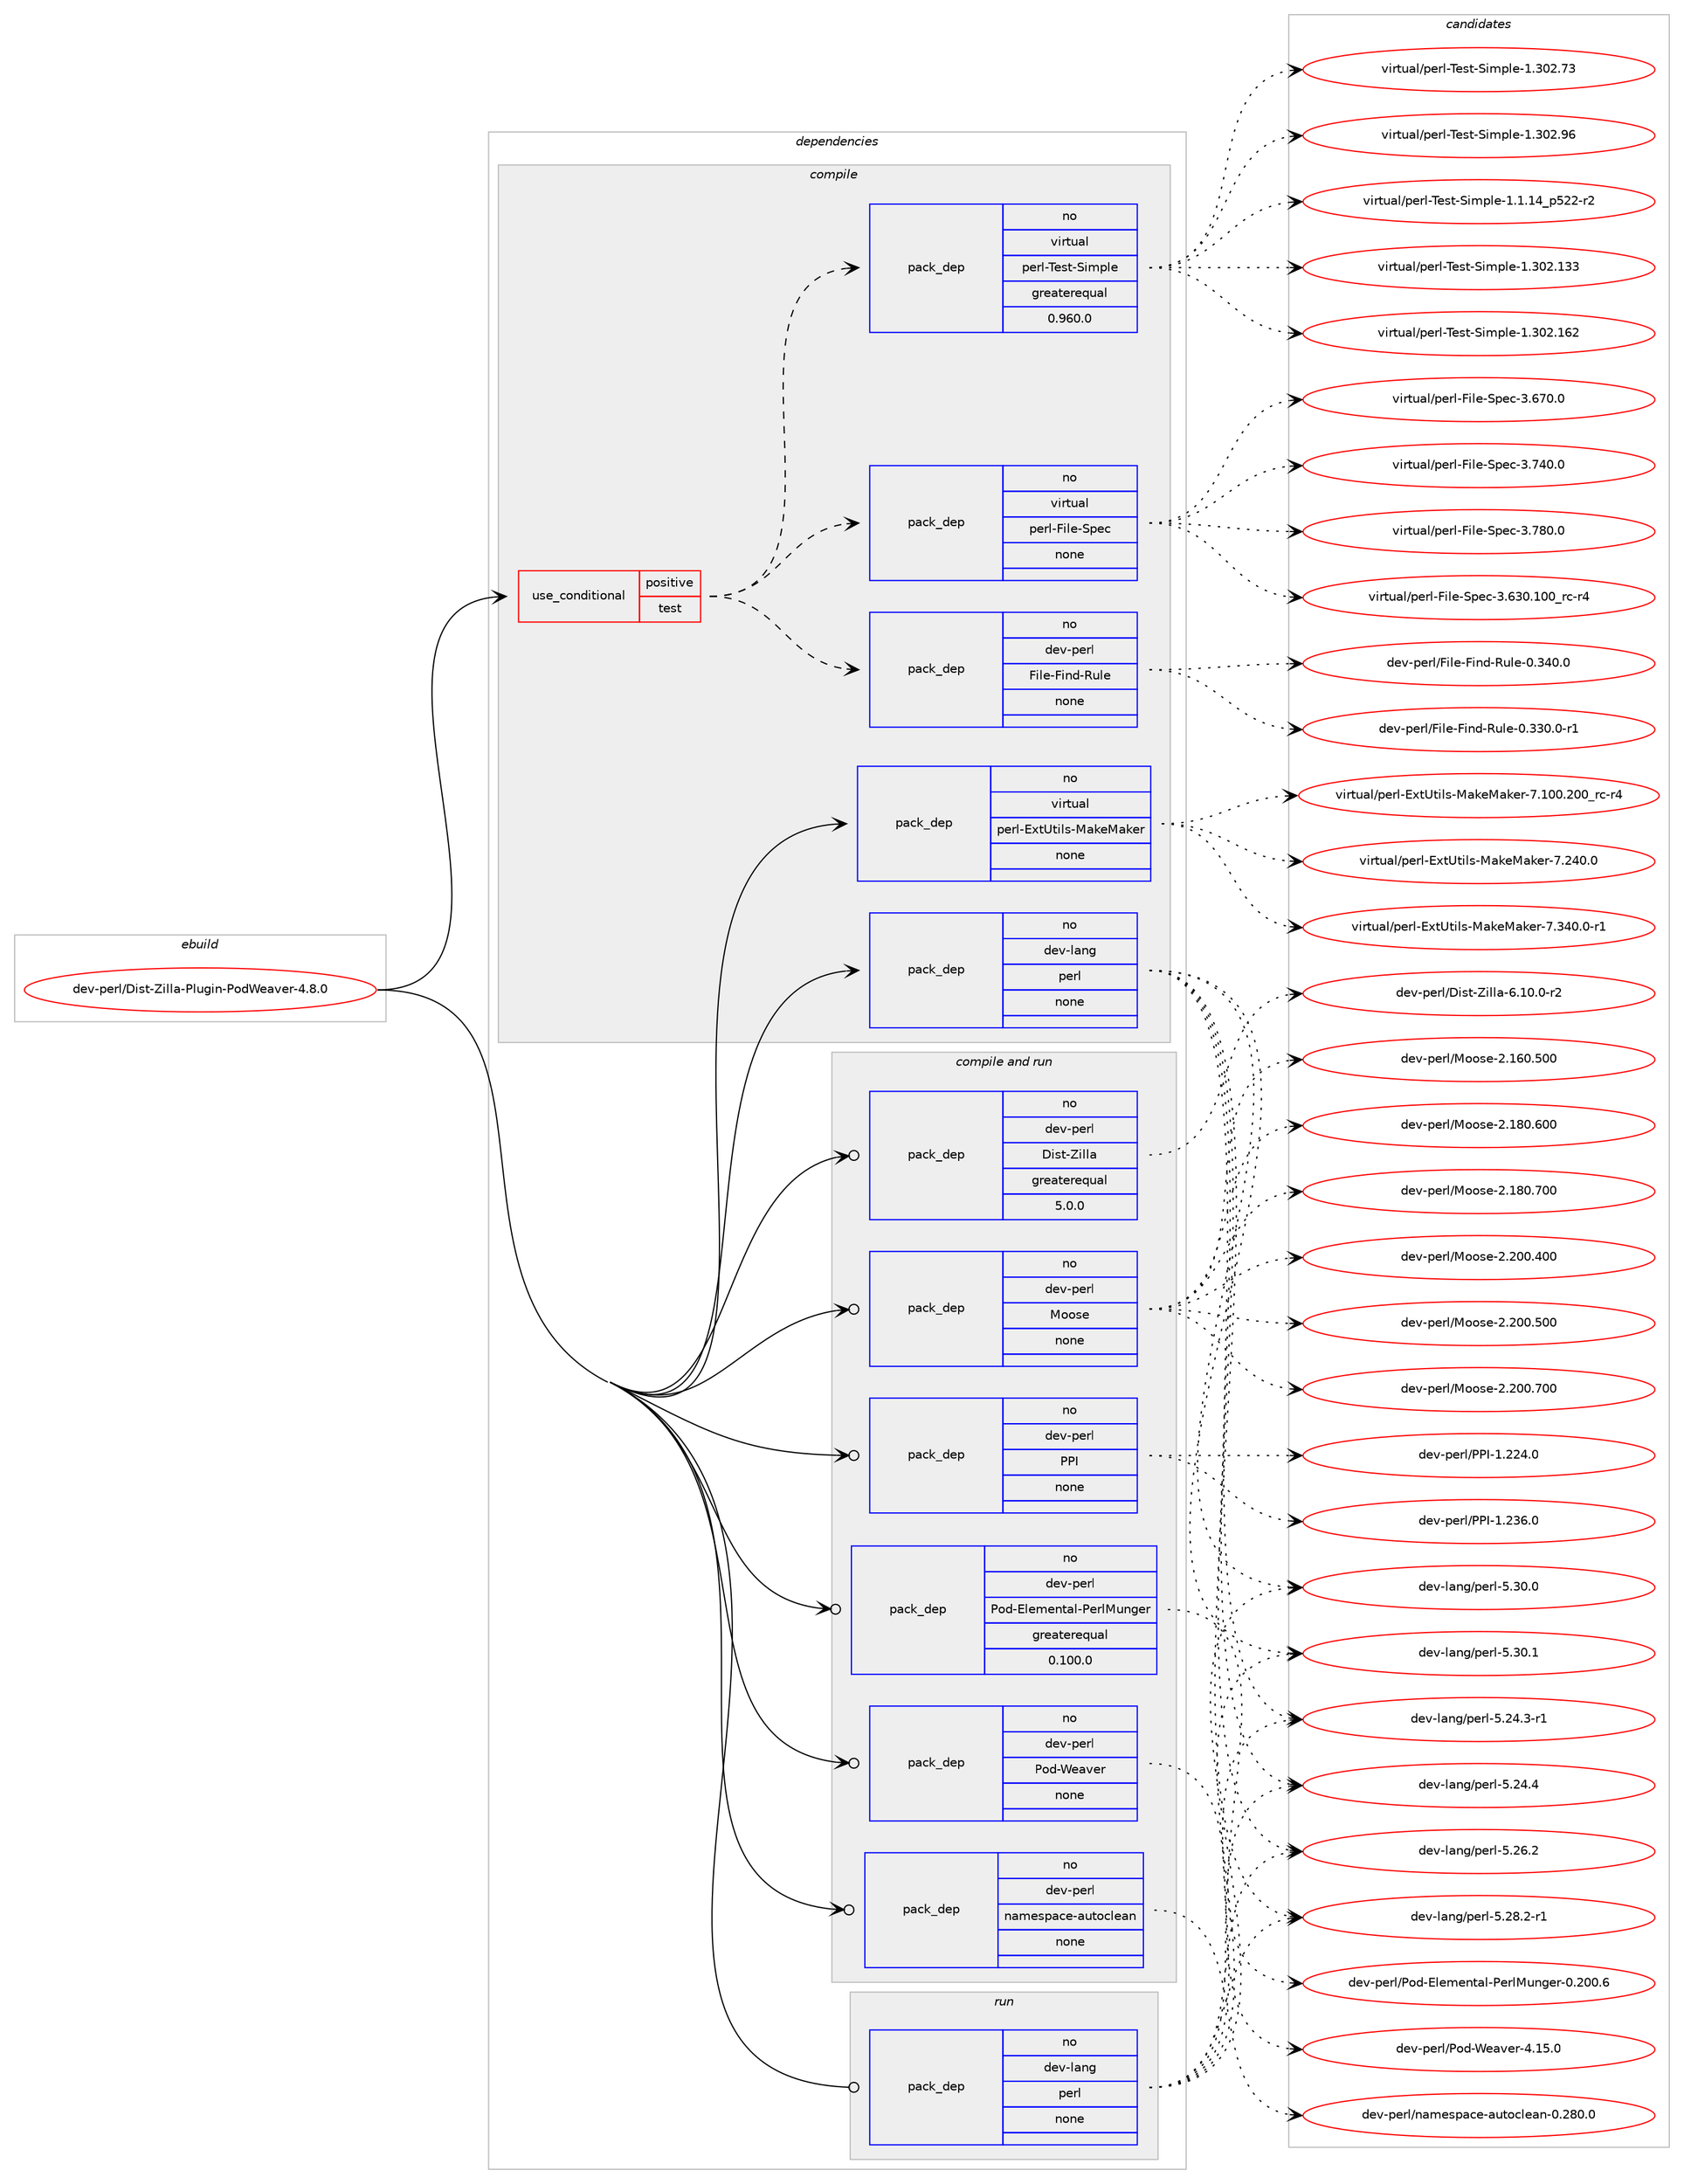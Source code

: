 digraph prolog {

# *************
# Graph options
# *************

newrank=true;
concentrate=true;
compound=true;
graph [rankdir=LR,fontname=Helvetica,fontsize=10,ranksep=1.5];#, ranksep=2.5, nodesep=0.2];
edge  [arrowhead=vee];
node  [fontname=Helvetica,fontsize=10];

# **********
# The ebuild
# **********

subgraph cluster_leftcol {
color=gray;
rank=same;
label=<<i>ebuild</i>>;
id [label="dev-perl/Dist-Zilla-Plugin-PodWeaver-4.8.0", color=red, width=4, href="../dev-perl/Dist-Zilla-Plugin-PodWeaver-4.8.0.svg"];
}

# ****************
# The dependencies
# ****************

subgraph cluster_midcol {
color=gray;
label=<<i>dependencies</i>>;
subgraph cluster_compile {
fillcolor="#eeeeee";
style=filled;
label=<<i>compile</i>>;
subgraph cond133569 {
dependency577108 [label=<<TABLE BORDER="0" CELLBORDER="1" CELLSPACING="0" CELLPADDING="4"><TR><TD ROWSPAN="3" CELLPADDING="10">use_conditional</TD></TR><TR><TD>positive</TD></TR><TR><TD>test</TD></TR></TABLE>>, shape=none, color=red];
subgraph pack431896 {
dependency577109 [label=<<TABLE BORDER="0" CELLBORDER="1" CELLSPACING="0" CELLPADDING="4" WIDTH="220"><TR><TD ROWSPAN="6" CELLPADDING="30">pack_dep</TD></TR><TR><TD WIDTH="110">no</TD></TR><TR><TD>dev-perl</TD></TR><TR><TD>File-Find-Rule</TD></TR><TR><TD>none</TD></TR><TR><TD></TD></TR></TABLE>>, shape=none, color=blue];
}
dependency577108:e -> dependency577109:w [weight=20,style="dashed",arrowhead="vee"];
subgraph pack431897 {
dependency577110 [label=<<TABLE BORDER="0" CELLBORDER="1" CELLSPACING="0" CELLPADDING="4" WIDTH="220"><TR><TD ROWSPAN="6" CELLPADDING="30">pack_dep</TD></TR><TR><TD WIDTH="110">no</TD></TR><TR><TD>virtual</TD></TR><TR><TD>perl-File-Spec</TD></TR><TR><TD>none</TD></TR><TR><TD></TD></TR></TABLE>>, shape=none, color=blue];
}
dependency577108:e -> dependency577110:w [weight=20,style="dashed",arrowhead="vee"];
subgraph pack431898 {
dependency577111 [label=<<TABLE BORDER="0" CELLBORDER="1" CELLSPACING="0" CELLPADDING="4" WIDTH="220"><TR><TD ROWSPAN="6" CELLPADDING="30">pack_dep</TD></TR><TR><TD WIDTH="110">no</TD></TR><TR><TD>virtual</TD></TR><TR><TD>perl-Test-Simple</TD></TR><TR><TD>greaterequal</TD></TR><TR><TD>0.960.0</TD></TR></TABLE>>, shape=none, color=blue];
}
dependency577108:e -> dependency577111:w [weight=20,style="dashed",arrowhead="vee"];
}
id:e -> dependency577108:w [weight=20,style="solid",arrowhead="vee"];
subgraph pack431899 {
dependency577112 [label=<<TABLE BORDER="0" CELLBORDER="1" CELLSPACING="0" CELLPADDING="4" WIDTH="220"><TR><TD ROWSPAN="6" CELLPADDING="30">pack_dep</TD></TR><TR><TD WIDTH="110">no</TD></TR><TR><TD>dev-lang</TD></TR><TR><TD>perl</TD></TR><TR><TD>none</TD></TR><TR><TD></TD></TR></TABLE>>, shape=none, color=blue];
}
id:e -> dependency577112:w [weight=20,style="solid",arrowhead="vee"];
subgraph pack431900 {
dependency577113 [label=<<TABLE BORDER="0" CELLBORDER="1" CELLSPACING="0" CELLPADDING="4" WIDTH="220"><TR><TD ROWSPAN="6" CELLPADDING="30">pack_dep</TD></TR><TR><TD WIDTH="110">no</TD></TR><TR><TD>virtual</TD></TR><TR><TD>perl-ExtUtils-MakeMaker</TD></TR><TR><TD>none</TD></TR><TR><TD></TD></TR></TABLE>>, shape=none, color=blue];
}
id:e -> dependency577113:w [weight=20,style="solid",arrowhead="vee"];
}
subgraph cluster_compileandrun {
fillcolor="#eeeeee";
style=filled;
label=<<i>compile and run</i>>;
subgraph pack431901 {
dependency577114 [label=<<TABLE BORDER="0" CELLBORDER="1" CELLSPACING="0" CELLPADDING="4" WIDTH="220"><TR><TD ROWSPAN="6" CELLPADDING="30">pack_dep</TD></TR><TR><TD WIDTH="110">no</TD></TR><TR><TD>dev-perl</TD></TR><TR><TD>Dist-Zilla</TD></TR><TR><TD>greaterequal</TD></TR><TR><TD>5.0.0</TD></TR></TABLE>>, shape=none, color=blue];
}
id:e -> dependency577114:w [weight=20,style="solid",arrowhead="odotvee"];
subgraph pack431902 {
dependency577115 [label=<<TABLE BORDER="0" CELLBORDER="1" CELLSPACING="0" CELLPADDING="4" WIDTH="220"><TR><TD ROWSPAN="6" CELLPADDING="30">pack_dep</TD></TR><TR><TD WIDTH="110">no</TD></TR><TR><TD>dev-perl</TD></TR><TR><TD>Moose</TD></TR><TR><TD>none</TD></TR><TR><TD></TD></TR></TABLE>>, shape=none, color=blue];
}
id:e -> dependency577115:w [weight=20,style="solid",arrowhead="odotvee"];
subgraph pack431903 {
dependency577116 [label=<<TABLE BORDER="0" CELLBORDER="1" CELLSPACING="0" CELLPADDING="4" WIDTH="220"><TR><TD ROWSPAN="6" CELLPADDING="30">pack_dep</TD></TR><TR><TD WIDTH="110">no</TD></TR><TR><TD>dev-perl</TD></TR><TR><TD>PPI</TD></TR><TR><TD>none</TD></TR><TR><TD></TD></TR></TABLE>>, shape=none, color=blue];
}
id:e -> dependency577116:w [weight=20,style="solid",arrowhead="odotvee"];
subgraph pack431904 {
dependency577117 [label=<<TABLE BORDER="0" CELLBORDER="1" CELLSPACING="0" CELLPADDING="4" WIDTH="220"><TR><TD ROWSPAN="6" CELLPADDING="30">pack_dep</TD></TR><TR><TD WIDTH="110">no</TD></TR><TR><TD>dev-perl</TD></TR><TR><TD>Pod-Elemental-PerlMunger</TD></TR><TR><TD>greaterequal</TD></TR><TR><TD>0.100.0</TD></TR></TABLE>>, shape=none, color=blue];
}
id:e -> dependency577117:w [weight=20,style="solid",arrowhead="odotvee"];
subgraph pack431905 {
dependency577118 [label=<<TABLE BORDER="0" CELLBORDER="1" CELLSPACING="0" CELLPADDING="4" WIDTH="220"><TR><TD ROWSPAN="6" CELLPADDING="30">pack_dep</TD></TR><TR><TD WIDTH="110">no</TD></TR><TR><TD>dev-perl</TD></TR><TR><TD>Pod-Weaver</TD></TR><TR><TD>none</TD></TR><TR><TD></TD></TR></TABLE>>, shape=none, color=blue];
}
id:e -> dependency577118:w [weight=20,style="solid",arrowhead="odotvee"];
subgraph pack431906 {
dependency577119 [label=<<TABLE BORDER="0" CELLBORDER="1" CELLSPACING="0" CELLPADDING="4" WIDTH="220"><TR><TD ROWSPAN="6" CELLPADDING="30">pack_dep</TD></TR><TR><TD WIDTH="110">no</TD></TR><TR><TD>dev-perl</TD></TR><TR><TD>namespace-autoclean</TD></TR><TR><TD>none</TD></TR><TR><TD></TD></TR></TABLE>>, shape=none, color=blue];
}
id:e -> dependency577119:w [weight=20,style="solid",arrowhead="odotvee"];
}
subgraph cluster_run {
fillcolor="#eeeeee";
style=filled;
label=<<i>run</i>>;
subgraph pack431907 {
dependency577120 [label=<<TABLE BORDER="0" CELLBORDER="1" CELLSPACING="0" CELLPADDING="4" WIDTH="220"><TR><TD ROWSPAN="6" CELLPADDING="30">pack_dep</TD></TR><TR><TD WIDTH="110">no</TD></TR><TR><TD>dev-lang</TD></TR><TR><TD>perl</TD></TR><TR><TD>none</TD></TR><TR><TD></TD></TR></TABLE>>, shape=none, color=blue];
}
id:e -> dependency577120:w [weight=20,style="solid",arrowhead="odot"];
}
}

# **************
# The candidates
# **************

subgraph cluster_choices {
rank=same;
color=gray;
label=<<i>candidates</i>>;

subgraph choice431896 {
color=black;
nodesep=1;
choice1001011184511210111410847701051081014570105110100458211710810145484651514846484511449 [label="dev-perl/File-Find-Rule-0.330.0-r1", color=red, width=4,href="../dev-perl/File-Find-Rule-0.330.0-r1.svg"];
choice100101118451121011141084770105108101457010511010045821171081014548465152484648 [label="dev-perl/File-Find-Rule-0.340.0", color=red, width=4,href="../dev-perl/File-Find-Rule-0.340.0.svg"];
dependency577109:e -> choice1001011184511210111410847701051081014570105110100458211710810145484651514846484511449:w [style=dotted,weight="100"];
dependency577109:e -> choice100101118451121011141084770105108101457010511010045821171081014548465152484648:w [style=dotted,weight="100"];
}
subgraph choice431897 {
color=black;
nodesep=1;
choice118105114116117971084711210111410845701051081014583112101994551465451484649484895114994511452 [label="virtual/perl-File-Spec-3.630.100_rc-r4", color=red, width=4,href="../virtual/perl-File-Spec-3.630.100_rc-r4.svg"];
choice118105114116117971084711210111410845701051081014583112101994551465455484648 [label="virtual/perl-File-Spec-3.670.0", color=red, width=4,href="../virtual/perl-File-Spec-3.670.0.svg"];
choice118105114116117971084711210111410845701051081014583112101994551465552484648 [label="virtual/perl-File-Spec-3.740.0", color=red, width=4,href="../virtual/perl-File-Spec-3.740.0.svg"];
choice118105114116117971084711210111410845701051081014583112101994551465556484648 [label="virtual/perl-File-Spec-3.780.0", color=red, width=4,href="../virtual/perl-File-Spec-3.780.0.svg"];
dependency577110:e -> choice118105114116117971084711210111410845701051081014583112101994551465451484649484895114994511452:w [style=dotted,weight="100"];
dependency577110:e -> choice118105114116117971084711210111410845701051081014583112101994551465455484648:w [style=dotted,weight="100"];
dependency577110:e -> choice118105114116117971084711210111410845701051081014583112101994551465552484648:w [style=dotted,weight="100"];
dependency577110:e -> choice118105114116117971084711210111410845701051081014583112101994551465556484648:w [style=dotted,weight="100"];
}
subgraph choice431898 {
color=black;
nodesep=1;
choice11810511411611797108471121011141084584101115116458310510911210810145494649464952951125350504511450 [label="virtual/perl-Test-Simple-1.1.14_p522-r2", color=red, width=4,href="../virtual/perl-Test-Simple-1.1.14_p522-r2.svg"];
choice11810511411611797108471121011141084584101115116458310510911210810145494651485046495151 [label="virtual/perl-Test-Simple-1.302.133", color=red, width=4,href="../virtual/perl-Test-Simple-1.302.133.svg"];
choice11810511411611797108471121011141084584101115116458310510911210810145494651485046495450 [label="virtual/perl-Test-Simple-1.302.162", color=red, width=4,href="../virtual/perl-Test-Simple-1.302.162.svg"];
choice118105114116117971084711210111410845841011151164583105109112108101454946514850465551 [label="virtual/perl-Test-Simple-1.302.73", color=red, width=4,href="../virtual/perl-Test-Simple-1.302.73.svg"];
choice118105114116117971084711210111410845841011151164583105109112108101454946514850465754 [label="virtual/perl-Test-Simple-1.302.96", color=red, width=4,href="../virtual/perl-Test-Simple-1.302.96.svg"];
dependency577111:e -> choice11810511411611797108471121011141084584101115116458310510911210810145494649464952951125350504511450:w [style=dotted,weight="100"];
dependency577111:e -> choice11810511411611797108471121011141084584101115116458310510911210810145494651485046495151:w [style=dotted,weight="100"];
dependency577111:e -> choice11810511411611797108471121011141084584101115116458310510911210810145494651485046495450:w [style=dotted,weight="100"];
dependency577111:e -> choice118105114116117971084711210111410845841011151164583105109112108101454946514850465551:w [style=dotted,weight="100"];
dependency577111:e -> choice118105114116117971084711210111410845841011151164583105109112108101454946514850465754:w [style=dotted,weight="100"];
}
subgraph choice431899 {
color=black;
nodesep=1;
choice100101118451089711010347112101114108455346505246514511449 [label="dev-lang/perl-5.24.3-r1", color=red, width=4,href="../dev-lang/perl-5.24.3-r1.svg"];
choice10010111845108971101034711210111410845534650524652 [label="dev-lang/perl-5.24.4", color=red, width=4,href="../dev-lang/perl-5.24.4.svg"];
choice10010111845108971101034711210111410845534650544650 [label="dev-lang/perl-5.26.2", color=red, width=4,href="../dev-lang/perl-5.26.2.svg"];
choice100101118451089711010347112101114108455346505646504511449 [label="dev-lang/perl-5.28.2-r1", color=red, width=4,href="../dev-lang/perl-5.28.2-r1.svg"];
choice10010111845108971101034711210111410845534651484648 [label="dev-lang/perl-5.30.0", color=red, width=4,href="../dev-lang/perl-5.30.0.svg"];
choice10010111845108971101034711210111410845534651484649 [label="dev-lang/perl-5.30.1", color=red, width=4,href="../dev-lang/perl-5.30.1.svg"];
dependency577112:e -> choice100101118451089711010347112101114108455346505246514511449:w [style=dotted,weight="100"];
dependency577112:e -> choice10010111845108971101034711210111410845534650524652:w [style=dotted,weight="100"];
dependency577112:e -> choice10010111845108971101034711210111410845534650544650:w [style=dotted,weight="100"];
dependency577112:e -> choice100101118451089711010347112101114108455346505646504511449:w [style=dotted,weight="100"];
dependency577112:e -> choice10010111845108971101034711210111410845534651484648:w [style=dotted,weight="100"];
dependency577112:e -> choice10010111845108971101034711210111410845534651484649:w [style=dotted,weight="100"];
}
subgraph choice431900 {
color=black;
nodesep=1;
choice118105114116117971084711210111410845691201168511610510811545779710710177971071011144555464948484650484895114994511452 [label="virtual/perl-ExtUtils-MakeMaker-7.100.200_rc-r4", color=red, width=4,href="../virtual/perl-ExtUtils-MakeMaker-7.100.200_rc-r4.svg"];
choice118105114116117971084711210111410845691201168511610510811545779710710177971071011144555465052484648 [label="virtual/perl-ExtUtils-MakeMaker-7.240.0", color=red, width=4,href="../virtual/perl-ExtUtils-MakeMaker-7.240.0.svg"];
choice1181051141161179710847112101114108456912011685116105108115457797107101779710710111445554651524846484511449 [label="virtual/perl-ExtUtils-MakeMaker-7.340.0-r1", color=red, width=4,href="../virtual/perl-ExtUtils-MakeMaker-7.340.0-r1.svg"];
dependency577113:e -> choice118105114116117971084711210111410845691201168511610510811545779710710177971071011144555464948484650484895114994511452:w [style=dotted,weight="100"];
dependency577113:e -> choice118105114116117971084711210111410845691201168511610510811545779710710177971071011144555465052484648:w [style=dotted,weight="100"];
dependency577113:e -> choice1181051141161179710847112101114108456912011685116105108115457797107101779710710111445554651524846484511449:w [style=dotted,weight="100"];
}
subgraph choice431901 {
color=black;
nodesep=1;
choice100101118451121011141084768105115116459010510810897455446494846484511450 [label="dev-perl/Dist-Zilla-6.10.0-r2", color=red, width=4,href="../dev-perl/Dist-Zilla-6.10.0-r2.svg"];
dependency577114:e -> choice100101118451121011141084768105115116459010510810897455446494846484511450:w [style=dotted,weight="100"];
}
subgraph choice431902 {
color=black;
nodesep=1;
choice10010111845112101114108477711111111510145504649544846534848 [label="dev-perl/Moose-2.160.500", color=red, width=4,href="../dev-perl/Moose-2.160.500.svg"];
choice10010111845112101114108477711111111510145504649564846544848 [label="dev-perl/Moose-2.180.600", color=red, width=4,href="../dev-perl/Moose-2.180.600.svg"];
choice10010111845112101114108477711111111510145504649564846554848 [label="dev-perl/Moose-2.180.700", color=red, width=4,href="../dev-perl/Moose-2.180.700.svg"];
choice10010111845112101114108477711111111510145504650484846524848 [label="dev-perl/Moose-2.200.400", color=red, width=4,href="../dev-perl/Moose-2.200.400.svg"];
choice10010111845112101114108477711111111510145504650484846534848 [label="dev-perl/Moose-2.200.500", color=red, width=4,href="../dev-perl/Moose-2.200.500.svg"];
choice10010111845112101114108477711111111510145504650484846554848 [label="dev-perl/Moose-2.200.700", color=red, width=4,href="../dev-perl/Moose-2.200.700.svg"];
dependency577115:e -> choice10010111845112101114108477711111111510145504649544846534848:w [style=dotted,weight="100"];
dependency577115:e -> choice10010111845112101114108477711111111510145504649564846544848:w [style=dotted,weight="100"];
dependency577115:e -> choice10010111845112101114108477711111111510145504649564846554848:w [style=dotted,weight="100"];
dependency577115:e -> choice10010111845112101114108477711111111510145504650484846524848:w [style=dotted,weight="100"];
dependency577115:e -> choice10010111845112101114108477711111111510145504650484846534848:w [style=dotted,weight="100"];
dependency577115:e -> choice10010111845112101114108477711111111510145504650484846554848:w [style=dotted,weight="100"];
}
subgraph choice431903 {
color=black;
nodesep=1;
choice10010111845112101114108478080734549465050524648 [label="dev-perl/PPI-1.224.0", color=red, width=4,href="../dev-perl/PPI-1.224.0.svg"];
choice10010111845112101114108478080734549465051544648 [label="dev-perl/PPI-1.236.0", color=red, width=4,href="../dev-perl/PPI-1.236.0.svg"];
dependency577116:e -> choice10010111845112101114108478080734549465050524648:w [style=dotted,weight="100"];
dependency577116:e -> choice10010111845112101114108478080734549465051544648:w [style=dotted,weight="100"];
}
subgraph choice431904 {
color=black;
nodesep=1;
choice1001011184511210111410847801111004569108101109101110116971084580101114108771171101031011144548465048484654 [label="dev-perl/Pod-Elemental-PerlMunger-0.200.6", color=red, width=4,href="../dev-perl/Pod-Elemental-PerlMunger-0.200.6.svg"];
dependency577117:e -> choice1001011184511210111410847801111004569108101109101110116971084580101114108771171101031011144548465048484654:w [style=dotted,weight="100"];
}
subgraph choice431905 {
color=black;
nodesep=1;
choice10010111845112101114108478011110045871019711810111445524649534648 [label="dev-perl/Pod-Weaver-4.15.0", color=red, width=4,href="../dev-perl/Pod-Weaver-4.15.0.svg"];
dependency577118:e -> choice10010111845112101114108478011110045871019711810111445524649534648:w [style=dotted,weight="100"];
}
subgraph choice431906 {
color=black;
nodesep=1;
choice1001011184511210111410847110971091011151129799101459711711611199108101971104548465056484648 [label="dev-perl/namespace-autoclean-0.280.0", color=red, width=4,href="../dev-perl/namespace-autoclean-0.280.0.svg"];
dependency577119:e -> choice1001011184511210111410847110971091011151129799101459711711611199108101971104548465056484648:w [style=dotted,weight="100"];
}
subgraph choice431907 {
color=black;
nodesep=1;
choice100101118451089711010347112101114108455346505246514511449 [label="dev-lang/perl-5.24.3-r1", color=red, width=4,href="../dev-lang/perl-5.24.3-r1.svg"];
choice10010111845108971101034711210111410845534650524652 [label="dev-lang/perl-5.24.4", color=red, width=4,href="../dev-lang/perl-5.24.4.svg"];
choice10010111845108971101034711210111410845534650544650 [label="dev-lang/perl-5.26.2", color=red, width=4,href="../dev-lang/perl-5.26.2.svg"];
choice100101118451089711010347112101114108455346505646504511449 [label="dev-lang/perl-5.28.2-r1", color=red, width=4,href="../dev-lang/perl-5.28.2-r1.svg"];
choice10010111845108971101034711210111410845534651484648 [label="dev-lang/perl-5.30.0", color=red, width=4,href="../dev-lang/perl-5.30.0.svg"];
choice10010111845108971101034711210111410845534651484649 [label="dev-lang/perl-5.30.1", color=red, width=4,href="../dev-lang/perl-5.30.1.svg"];
dependency577120:e -> choice100101118451089711010347112101114108455346505246514511449:w [style=dotted,weight="100"];
dependency577120:e -> choice10010111845108971101034711210111410845534650524652:w [style=dotted,weight="100"];
dependency577120:e -> choice10010111845108971101034711210111410845534650544650:w [style=dotted,weight="100"];
dependency577120:e -> choice100101118451089711010347112101114108455346505646504511449:w [style=dotted,weight="100"];
dependency577120:e -> choice10010111845108971101034711210111410845534651484648:w [style=dotted,weight="100"];
dependency577120:e -> choice10010111845108971101034711210111410845534651484649:w [style=dotted,weight="100"];
}
}

}
